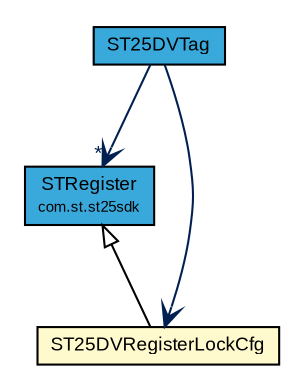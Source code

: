 #!/usr/local/bin/dot
#
# Class diagram 
# Generated by UMLGraph version R5_7_2-3-gee82a7 (http://www.umlgraph.org/)
#

digraph G {
	edge [fontname="arial",fontsize=10,labelfontname="arial",labelfontsize=10];
	node [fontname="arial",fontsize=10,shape=plaintext];
	nodesep=0.25;
	ranksep=0.5;
	// com.st.st25sdk.STRegister
	c31326 [label=<<table title="com.st.st25sdk.STRegister" border="0" cellborder="1" cellspacing="0" cellpadding="2" port="p" bgcolor="#39a9dc" href="../../STRegister.html">
		<tr><td><table border="0" cellspacing="0" cellpadding="1">
<tr><td align="center" balign="center"> STRegister </td></tr>
<tr><td align="center" balign="center"><font point-size="7.0"> com.st.st25sdk </font></td></tr>
		</table></td></tr>
		</table>>, URL="../../STRegister.html", fontname="arial", fontcolor="black", fontsize=9.0];
	// com.st.st25sdk.type5.st25dv.ST25DVTag
	c31516 [label=<<table title="com.st.st25sdk.type5.st25dv.ST25DVTag" border="0" cellborder="1" cellspacing="0" cellpadding="2" port="p" bgcolor="#39a9dc" href="./ST25DVTag.html">
		<tr><td><table border="0" cellspacing="0" cellpadding="1">
<tr><td align="center" balign="center"> ST25DVTag </td></tr>
		</table></td></tr>
		</table>>, URL="./ST25DVTag.html", fontname="arial", fontcolor="black", fontsize=9.0];
	// com.st.st25sdk.type5.st25dv.ST25DVRegisterLockCfg
	c31527 [label=<<table title="com.st.st25sdk.type5.st25dv.ST25DVRegisterLockCfg" border="0" cellborder="1" cellspacing="0" cellpadding="2" port="p" bgcolor="lemonChiffon" href="./ST25DVRegisterLockCfg.html">
		<tr><td><table border="0" cellspacing="0" cellpadding="1">
<tr><td align="center" balign="center"> ST25DVRegisterLockCfg </td></tr>
		</table></td></tr>
		</table>>, URL="./ST25DVRegisterLockCfg.html", fontname="arial", fontcolor="black", fontsize=9.0];
	//com.st.st25sdk.type5.st25dv.ST25DVRegisterLockCfg extends com.st.st25sdk.STRegister
	c31326:p -> c31527:p [dir=back,arrowtail=empty];
	// com.st.st25sdk.type5.st25dv.ST25DVTag NAVASSOC com.st.st25sdk.STRegister
	c31516:p -> c31326:p [taillabel="", label="", headlabel="*", fontname="arial", fontcolor="#002052", fontsize=10.0, color="#002052", arrowhead=open];
	// com.st.st25sdk.type5.st25dv.ST25DVTag NAVASSOC com.st.st25sdk.type5.st25dv.ST25DVRegisterLockCfg
	c31516:p -> c31527:p [taillabel="", label="", headlabel="", fontname="arial", fontcolor="#002052", fontsize=10.0, color="#002052", arrowhead=open];
}

